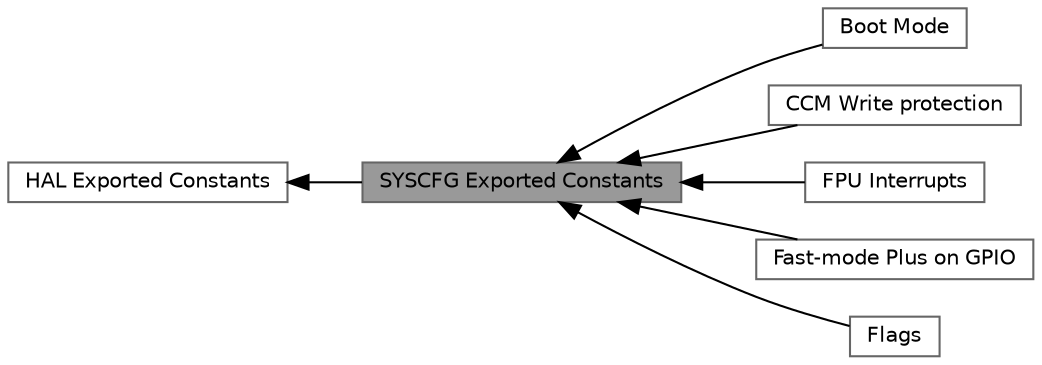 digraph "SYSCFG Exported Constants"
{
 // LATEX_PDF_SIZE
  bgcolor="transparent";
  edge [fontname=Helvetica,fontsize=10,labelfontname=Helvetica,labelfontsize=10];
  node [fontname=Helvetica,fontsize=10,shape=box,height=0.2,width=0.4];
  rankdir=LR;
  Node2 [label="HAL Exported Constants",height=0.2,width=0.4,color="grey40", fillcolor="white", style="filled",URL="$group___h_a_l___exported___constants.html",tooltip=" "];
  Node3 [label="Boot Mode",height=0.2,width=0.4,color="grey40", fillcolor="white", style="filled",URL="$group___s_y_s_c_f_g___boot_mode.html",tooltip=" "];
  Node5 [label="CCM Write protection",height=0.2,width=0.4,color="grey40", fillcolor="white", style="filled",URL="$group___s_y_s_c_f_g___c_c_m_s_r_a_m_w_r_p.html",tooltip=" "];
  Node1 [label="SYSCFG Exported Constants",height=0.2,width=0.4,color="gray40", fillcolor="grey60", style="filled", fontcolor="black",tooltip=" "];
  Node4 [label="FPU Interrupts",height=0.2,width=0.4,color="grey40", fillcolor="white", style="filled",URL="$group___s_y_s_c_f_g___f_p_u___interrupts.html",tooltip=" "];
  Node7 [label="Fast-mode Plus on GPIO",height=0.2,width=0.4,color="grey40", fillcolor="white", style="filled",URL="$group___s_y_s_c_f_g___fast_mode_plus___g_p_i_o.html",tooltip=" "];
  Node6 [label="Flags",height=0.2,width=0.4,color="grey40", fillcolor="white", style="filled",URL="$group___s_y_s_c_f_g__flags__definition.html",tooltip=" "];
  Node2->Node1 [shape=plaintext, dir="back", style="solid"];
  Node1->Node3 [shape=plaintext, dir="back", style="solid"];
  Node1->Node4 [shape=plaintext, dir="back", style="solid"];
  Node1->Node5 [shape=plaintext, dir="back", style="solid"];
  Node1->Node6 [shape=plaintext, dir="back", style="solid"];
  Node1->Node7 [shape=plaintext, dir="back", style="solid"];
}
